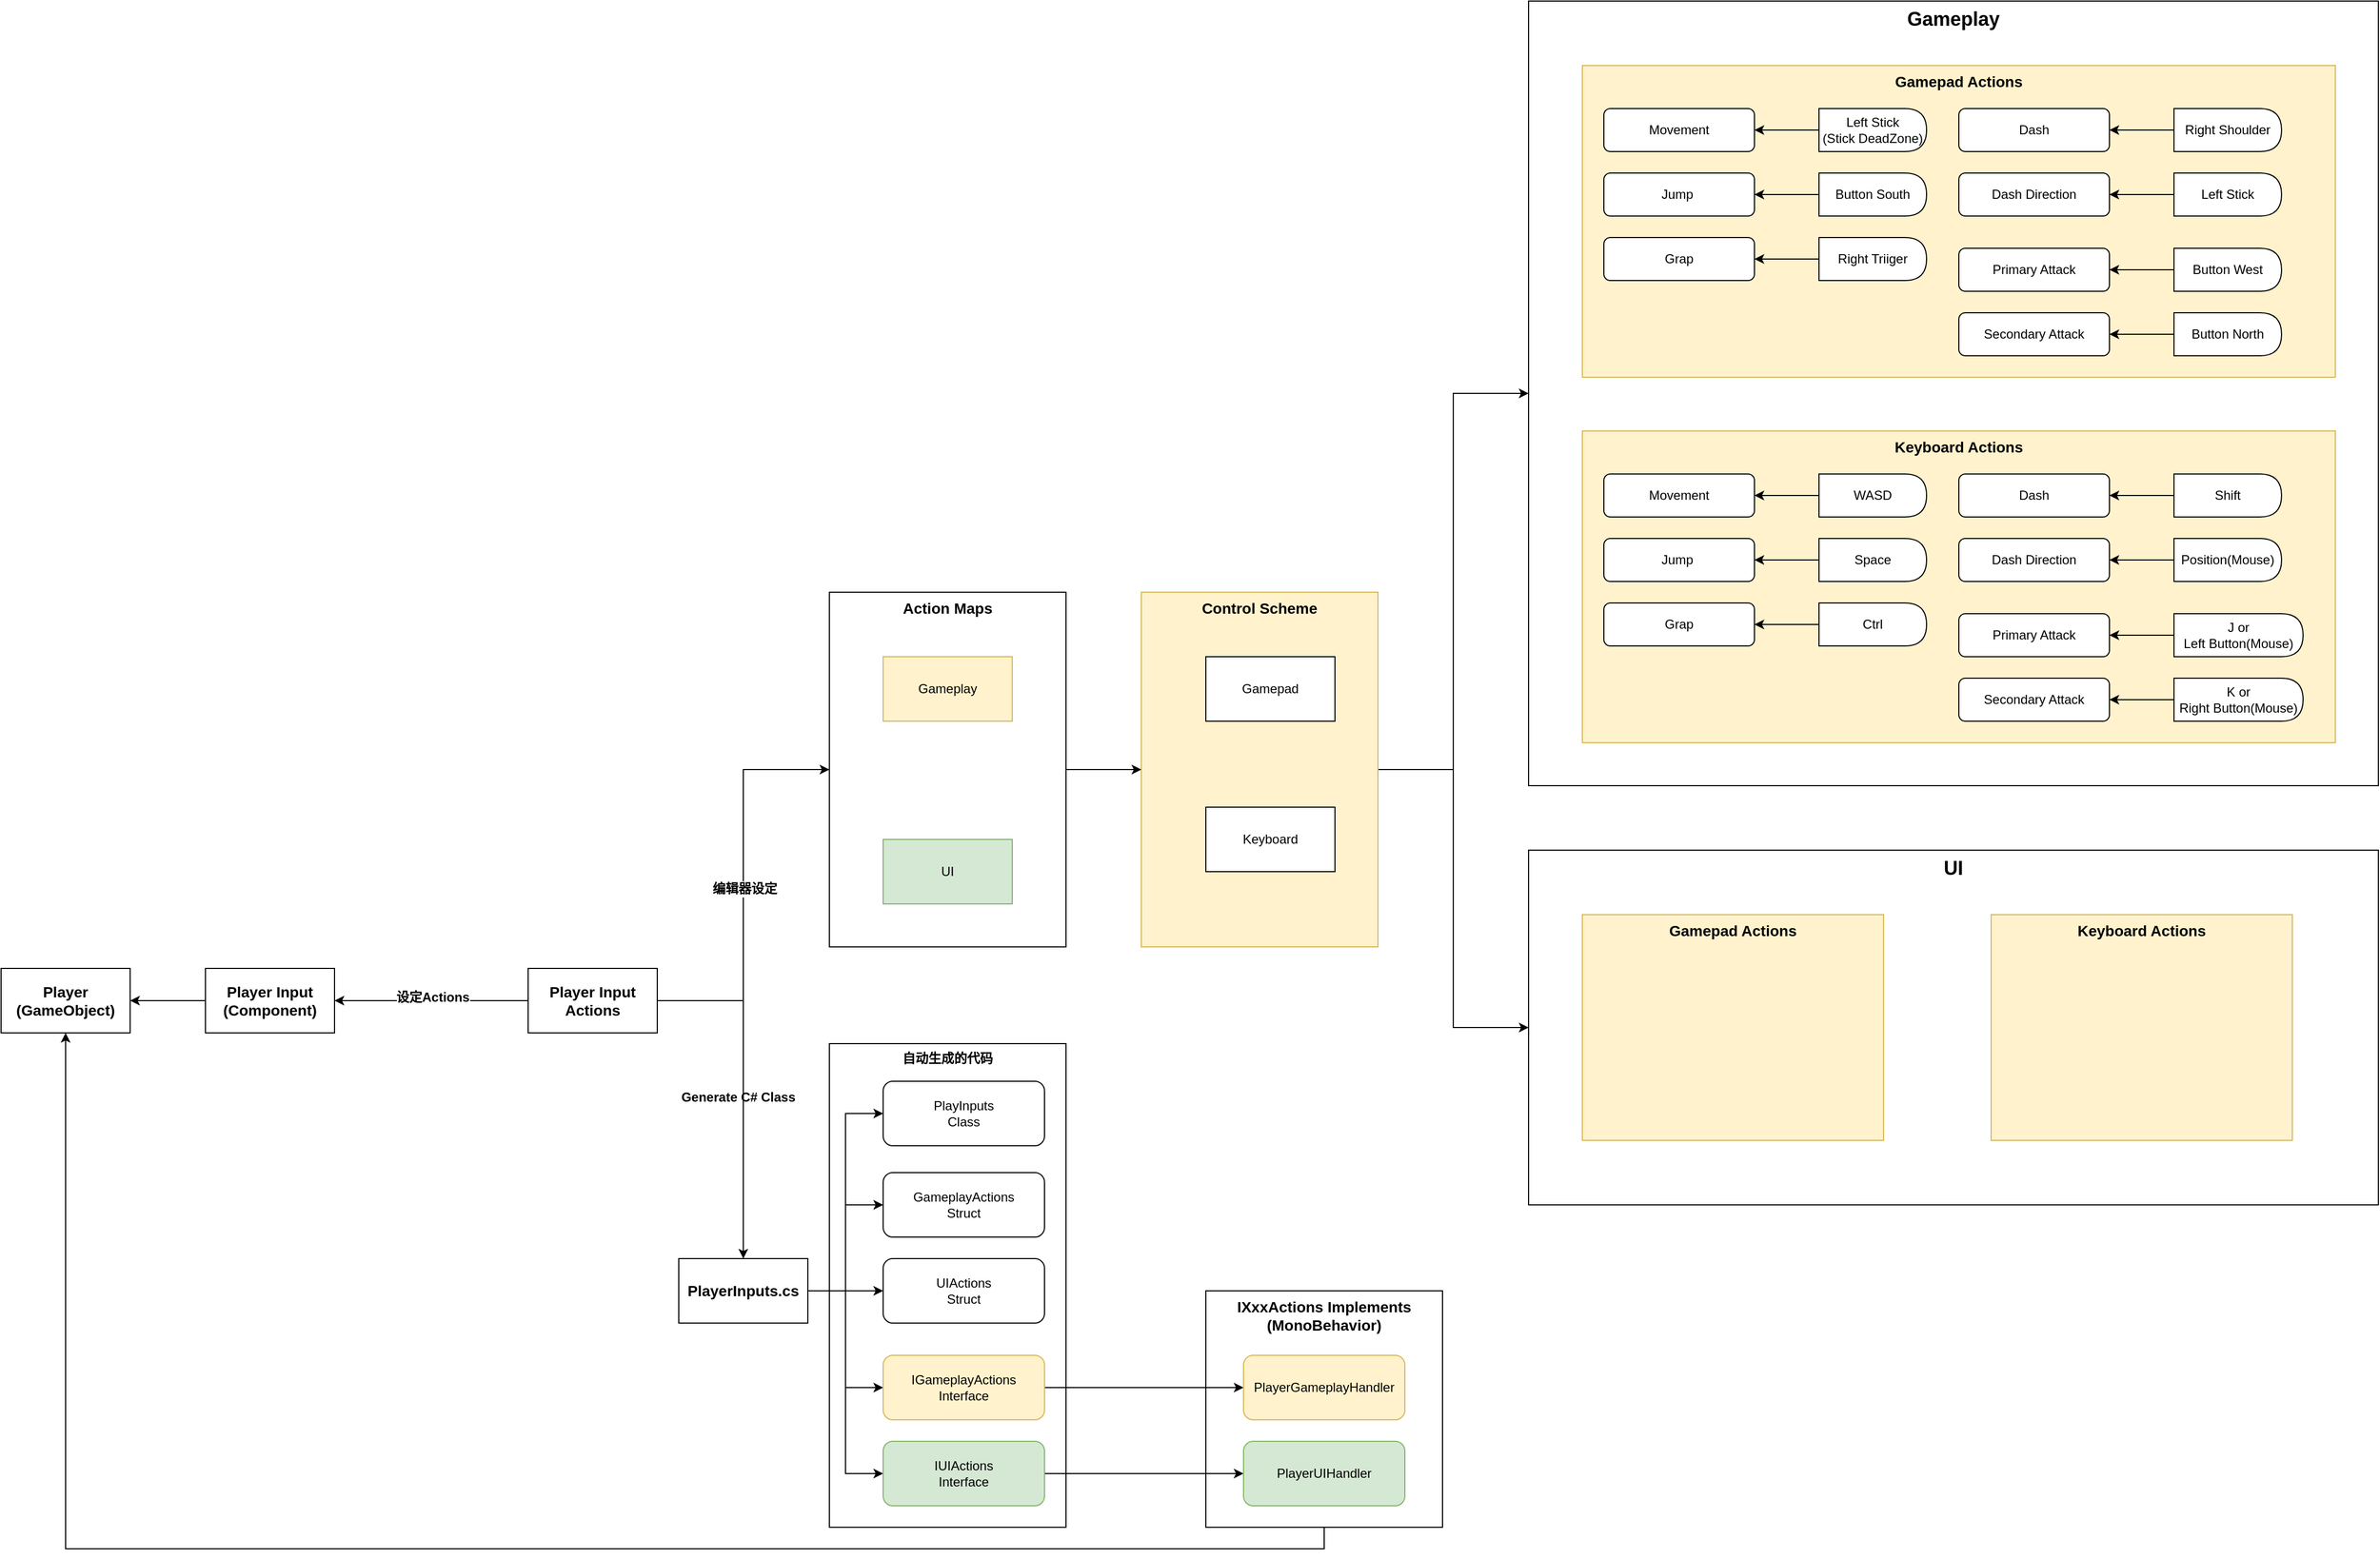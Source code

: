 <mxfile version="24.2.5" type="device">
  <diagram name="第 1 页" id="UuI1vkZILo6q9mctYVgG">
    <mxGraphModel dx="2261" dy="2005" grid="1" gridSize="10" guides="1" tooltips="1" connect="1" arrows="1" fold="1" page="1" pageScale="1" pageWidth="827" pageHeight="1169" math="0" shadow="0">
      <root>
        <mxCell id="0" />
        <mxCell id="1" parent="0" />
        <mxCell id="7FNraD77cqgYDRh4XpvD-102" value="Gameplay" style="rounded=0;whiteSpace=wrap;html=1;fontStyle=1;verticalAlign=top;fontSize=18;" vertex="1" parent="1">
          <mxGeometry x="950" y="-580" width="790" height="730" as="geometry" />
        </mxCell>
        <mxCell id="7FNraD77cqgYDRh4XpvD-151" style="edgeStyle=orthogonalEdgeStyle;rounded=0;orthogonalLoop=1;jettySize=auto;html=1;entryX=0.5;entryY=1;entryDx=0;entryDy=0;exitX=0.5;exitY=1;exitDx=0;exitDy=0;" edge="1" parent="1" source="7FNraD77cqgYDRh4XpvD-87" target="7FNraD77cqgYDRh4XpvD-150">
          <mxGeometry relative="1" as="geometry">
            <mxPoint x="610" y="840.0" as="sourcePoint" />
          </mxGeometry>
        </mxCell>
        <mxCell id="7FNraD77cqgYDRh4XpvD-87" value="IXxxActions Implements&lt;div&gt;(MonoBehavior)&lt;/div&gt;" style="rounded=0;whiteSpace=wrap;html=1;verticalAlign=top;fontStyle=1;fontSize=14;" vertex="1" parent="1">
          <mxGeometry x="650" y="620" width="220" height="220" as="geometry" />
        </mxCell>
        <mxCell id="7FNraD77cqgYDRh4XpvD-88" value="自动生成的代码" style="rounded=0;whiteSpace=wrap;html=1;verticalAlign=top;fontStyle=1" vertex="1" parent="1">
          <mxGeometry x="300" y="390" width="220" height="450" as="geometry" />
        </mxCell>
        <mxCell id="7FNraD77cqgYDRh4XpvD-103" style="edgeStyle=orthogonalEdgeStyle;rounded=0;orthogonalLoop=1;jettySize=auto;html=1;entryX=0;entryY=0.5;entryDx=0;entryDy=0;" edge="1" parent="1" source="7FNraD77cqgYDRh4XpvD-14" target="7FNraD77cqgYDRh4XpvD-102">
          <mxGeometry relative="1" as="geometry" />
        </mxCell>
        <mxCell id="7FNraD77cqgYDRh4XpvD-149" style="edgeStyle=orthogonalEdgeStyle;rounded=0;orthogonalLoop=1;jettySize=auto;html=1;" edge="1" parent="1" source="7FNraD77cqgYDRh4XpvD-14" target="7FNraD77cqgYDRh4XpvD-104">
          <mxGeometry relative="1" as="geometry" />
        </mxCell>
        <mxCell id="7FNraD77cqgYDRh4XpvD-14" value="Control Scheme" style="rounded=0;whiteSpace=wrap;html=1;verticalAlign=top;fillColor=#fff2cc;strokeColor=#d6b656;fontStyle=1;fontSize=14;" vertex="1" parent="1">
          <mxGeometry x="590" y="-30" width="220" height="330" as="geometry" />
        </mxCell>
        <mxCell id="7FNraD77cqgYDRh4XpvD-98" style="edgeStyle=orthogonalEdgeStyle;rounded=0;orthogonalLoop=1;jettySize=auto;html=1;entryX=0;entryY=0.5;entryDx=0;entryDy=0;" edge="1" parent="1" source="7FNraD77cqgYDRh4XpvD-6" target="7FNraD77cqgYDRh4XpvD-14">
          <mxGeometry relative="1" as="geometry" />
        </mxCell>
        <mxCell id="7FNraD77cqgYDRh4XpvD-6" value="Action Maps" style="rounded=0;whiteSpace=wrap;html=1;verticalAlign=top;fontStyle=1;fontSize=14;movable=1;resizable=1;rotatable=1;deletable=1;editable=1;locked=0;connectable=1;" vertex="1" parent="1">
          <mxGeometry x="300" y="-30" width="220" height="330" as="geometry" />
        </mxCell>
        <mxCell id="7FNraD77cqgYDRh4XpvD-75" style="edgeStyle=orthogonalEdgeStyle;rounded=0;orthogonalLoop=1;jettySize=auto;html=1;exitX=1;exitY=0.5;exitDx=0;exitDy=0;entryX=0.5;entryY=0;entryDx=0;entryDy=0;" edge="1" parent="1" source="7FNraD77cqgYDRh4XpvD-1" target="7FNraD77cqgYDRh4XpvD-74">
          <mxGeometry relative="1" as="geometry" />
        </mxCell>
        <mxCell id="7FNraD77cqgYDRh4XpvD-96" style="edgeStyle=orthogonalEdgeStyle;rounded=0;orthogonalLoop=1;jettySize=auto;html=1;entryX=0;entryY=0.5;entryDx=0;entryDy=0;" edge="1" parent="1" source="7FNraD77cqgYDRh4XpvD-1" target="7FNraD77cqgYDRh4XpvD-6">
          <mxGeometry relative="1" as="geometry" />
        </mxCell>
        <mxCell id="7FNraD77cqgYDRh4XpvD-101" value="编辑器设定" style="edgeLabel;html=1;align=center;verticalAlign=middle;resizable=0;points=[];fontStyle=1;fontSize=12;" vertex="1" connectable="0" parent="7FNraD77cqgYDRh4XpvD-96">
          <mxGeometry x="-0.019" y="-1" relative="1" as="geometry">
            <mxPoint as="offset" />
          </mxGeometry>
        </mxCell>
        <mxCell id="7FNraD77cqgYDRh4XpvD-154" style="edgeStyle=orthogonalEdgeStyle;rounded=0;orthogonalLoop=1;jettySize=auto;html=1;entryX=1;entryY=0.5;entryDx=0;entryDy=0;" edge="1" parent="1" source="7FNraD77cqgYDRh4XpvD-1" target="7FNraD77cqgYDRh4XpvD-152">
          <mxGeometry relative="1" as="geometry" />
        </mxCell>
        <mxCell id="7FNraD77cqgYDRh4XpvD-155" value="设定Actions" style="edgeLabel;html=1;align=center;verticalAlign=middle;resizable=0;points=[];fontStyle=1;fontSize=12;" vertex="1" connectable="0" parent="7FNraD77cqgYDRh4XpvD-154">
          <mxGeometry x="-0.009" y="-3" relative="1" as="geometry">
            <mxPoint as="offset" />
          </mxGeometry>
        </mxCell>
        <mxCell id="7FNraD77cqgYDRh4XpvD-1" value="Player Input Actions" style="rounded=0;whiteSpace=wrap;html=1;fontStyle=1;fontSize=14;" vertex="1" parent="1">
          <mxGeometry x="20" y="320" width="120" height="60" as="geometry" />
        </mxCell>
        <mxCell id="7FNraD77cqgYDRh4XpvD-2" value="Gameplay" style="rounded=0;whiteSpace=wrap;html=1;fillColor=#fff2cc;strokeColor=#d6b656;" vertex="1" parent="1">
          <mxGeometry x="350" y="30" width="120" height="60" as="geometry" />
        </mxCell>
        <mxCell id="7FNraD77cqgYDRh4XpvD-3" value="UI" style="rounded=0;whiteSpace=wrap;html=1;fillColor=#d5e8d4;strokeColor=#82b366;" vertex="1" parent="1">
          <mxGeometry x="350" y="200" width="120" height="60" as="geometry" />
        </mxCell>
        <mxCell id="7FNraD77cqgYDRh4XpvD-7" value="Gamepad Actions" style="rounded=0;whiteSpace=wrap;html=1;fillColor=#fff2cc;strokeColor=#d6b656;verticalAlign=top;movable=1;resizable=1;rotatable=1;deletable=1;editable=1;locked=0;connectable=1;fontStyle=1;fontSize=14;" vertex="1" parent="1">
          <mxGeometry x="1000" y="-520" width="700" height="290" as="geometry" />
        </mxCell>
        <mxCell id="7FNraD77cqgYDRh4XpvD-8" value="Gamepad" style="rounded=0;whiteSpace=wrap;html=1;" vertex="1" parent="1">
          <mxGeometry x="650" y="30" width="120" height="60" as="geometry" />
        </mxCell>
        <mxCell id="7FNraD77cqgYDRh4XpvD-9" value="Keyboard" style="rounded=0;whiteSpace=wrap;html=1;" vertex="1" parent="1">
          <mxGeometry x="650" y="170" width="120" height="60" as="geometry" />
        </mxCell>
        <mxCell id="7FNraD77cqgYDRh4XpvD-18" value="Movement" style="rounded=1;whiteSpace=wrap;html=1;" vertex="1" parent="1">
          <mxGeometry x="1020" y="-480" width="140" height="40" as="geometry" />
        </mxCell>
        <mxCell id="7FNraD77cqgYDRh4XpvD-24" value="Jump&amp;nbsp;" style="rounded=1;whiteSpace=wrap;html=1;" vertex="1" parent="1">
          <mxGeometry x="1020" y="-420" width="140" height="40" as="geometry" />
        </mxCell>
        <mxCell id="7FNraD77cqgYDRh4XpvD-26" value="" style="edgeStyle=orthogonalEdgeStyle;rounded=0;orthogonalLoop=1;jettySize=auto;html=1;" edge="1" parent="1" source="7FNraD77cqgYDRh4XpvD-25" target="7FNraD77cqgYDRh4XpvD-18">
          <mxGeometry relative="1" as="geometry" />
        </mxCell>
        <mxCell id="7FNraD77cqgYDRh4XpvD-25" value="Left Stick&lt;div&gt;(Stick DeadZone)&lt;/div&gt;" style="shape=delay;whiteSpace=wrap;html=1;" vertex="1" parent="1">
          <mxGeometry x="1220" y="-480" width="100" height="40" as="geometry" />
        </mxCell>
        <mxCell id="7FNraD77cqgYDRh4XpvD-40" style="edgeStyle=orthogonalEdgeStyle;rounded=0;orthogonalLoop=1;jettySize=auto;html=1;exitX=0;exitY=0.5;exitDx=0;exitDy=0;entryX=1;entryY=0.5;entryDx=0;entryDy=0;" edge="1" parent="1" source="7FNraD77cqgYDRh4XpvD-27" target="7FNraD77cqgYDRh4XpvD-24">
          <mxGeometry relative="1" as="geometry" />
        </mxCell>
        <mxCell id="7FNraD77cqgYDRh4XpvD-27" value="Button South" style="shape=delay;whiteSpace=wrap;html=1;" vertex="1" parent="1">
          <mxGeometry x="1220" y="-420" width="100" height="40" as="geometry" />
        </mxCell>
        <mxCell id="7FNraD77cqgYDRh4XpvD-28" value="Grap" style="rounded=1;whiteSpace=wrap;html=1;" vertex="1" parent="1">
          <mxGeometry x="1020" y="-360" width="140" height="40" as="geometry" />
        </mxCell>
        <mxCell id="7FNraD77cqgYDRh4XpvD-41" style="edgeStyle=orthogonalEdgeStyle;rounded=0;orthogonalLoop=1;jettySize=auto;html=1;exitX=0;exitY=0.5;exitDx=0;exitDy=0;entryX=1;entryY=0.5;entryDx=0;entryDy=0;" edge="1" parent="1" source="7FNraD77cqgYDRh4XpvD-29" target="7FNraD77cqgYDRh4XpvD-28">
          <mxGeometry relative="1" as="geometry" />
        </mxCell>
        <mxCell id="7FNraD77cqgYDRh4XpvD-29" value="Right Triiger" style="shape=delay;whiteSpace=wrap;html=1;" vertex="1" parent="1">
          <mxGeometry x="1220" y="-360" width="100" height="40" as="geometry" />
        </mxCell>
        <mxCell id="7FNraD77cqgYDRh4XpvD-30" value="Primary Attack" style="rounded=1;whiteSpace=wrap;html=1;" vertex="1" parent="1">
          <mxGeometry x="1350" y="-350" width="140" height="40" as="geometry" />
        </mxCell>
        <mxCell id="7FNraD77cqgYDRh4XpvD-42" style="edgeStyle=orthogonalEdgeStyle;rounded=0;orthogonalLoop=1;jettySize=auto;html=1;exitX=0;exitY=0.5;exitDx=0;exitDy=0;entryX=1;entryY=0.5;entryDx=0;entryDy=0;" edge="1" parent="1" source="7FNraD77cqgYDRh4XpvD-31" target="7FNraD77cqgYDRh4XpvD-30">
          <mxGeometry relative="1" as="geometry" />
        </mxCell>
        <mxCell id="7FNraD77cqgYDRh4XpvD-31" value="Button West" style="shape=delay;whiteSpace=wrap;html=1;" vertex="1" parent="1">
          <mxGeometry x="1550" y="-350" width="100" height="40" as="geometry" />
        </mxCell>
        <mxCell id="7FNraD77cqgYDRh4XpvD-32" value="Secondary Attack" style="rounded=1;whiteSpace=wrap;html=1;" vertex="1" parent="1">
          <mxGeometry x="1350" y="-290" width="140" height="40" as="geometry" />
        </mxCell>
        <mxCell id="7FNraD77cqgYDRh4XpvD-43" style="edgeStyle=orthogonalEdgeStyle;rounded=0;orthogonalLoop=1;jettySize=auto;html=1;exitX=0;exitY=0.5;exitDx=0;exitDy=0;entryX=1;entryY=0.5;entryDx=0;entryDy=0;" edge="1" parent="1" source="7FNraD77cqgYDRh4XpvD-33" target="7FNraD77cqgYDRh4XpvD-32">
          <mxGeometry relative="1" as="geometry" />
        </mxCell>
        <mxCell id="7FNraD77cqgYDRh4XpvD-33" value="Button North" style="shape=delay;whiteSpace=wrap;html=1;" vertex="1" parent="1">
          <mxGeometry x="1550" y="-290" width="100" height="40" as="geometry" />
        </mxCell>
        <mxCell id="7FNraD77cqgYDRh4XpvD-36" value="Dash" style="rounded=1;whiteSpace=wrap;html=1;" vertex="1" parent="1">
          <mxGeometry x="1350" y="-480" width="140" height="40" as="geometry" />
        </mxCell>
        <mxCell id="7FNraD77cqgYDRh4XpvD-44" style="edgeStyle=orthogonalEdgeStyle;rounded=0;orthogonalLoop=1;jettySize=auto;html=1;exitX=0;exitY=0.5;exitDx=0;exitDy=0;entryX=1;entryY=0.5;entryDx=0;entryDy=0;" edge="1" parent="1" source="7FNraD77cqgYDRh4XpvD-37" target="7FNraD77cqgYDRh4XpvD-36">
          <mxGeometry relative="1" as="geometry" />
        </mxCell>
        <mxCell id="7FNraD77cqgYDRh4XpvD-37" value="Right Shoulder" style="shape=delay;whiteSpace=wrap;html=1;" vertex="1" parent="1">
          <mxGeometry x="1550" y="-480" width="100" height="40" as="geometry" />
        </mxCell>
        <mxCell id="7FNraD77cqgYDRh4XpvD-38" value="Dash Direction" style="rounded=1;whiteSpace=wrap;html=1;" vertex="1" parent="1">
          <mxGeometry x="1350" y="-420" width="140" height="40" as="geometry" />
        </mxCell>
        <mxCell id="7FNraD77cqgYDRh4XpvD-45" style="edgeStyle=orthogonalEdgeStyle;rounded=0;orthogonalLoop=1;jettySize=auto;html=1;exitX=0;exitY=0.5;exitDx=0;exitDy=0;entryX=1;entryY=0.5;entryDx=0;entryDy=0;" edge="1" parent="1" source="7FNraD77cqgYDRh4XpvD-39" target="7FNraD77cqgYDRh4XpvD-38">
          <mxGeometry relative="1" as="geometry" />
        </mxCell>
        <mxCell id="7FNraD77cqgYDRh4XpvD-39" value="Left Stick" style="shape=delay;whiteSpace=wrap;html=1;" vertex="1" parent="1">
          <mxGeometry x="1550" y="-420" width="100" height="40" as="geometry" />
        </mxCell>
        <mxCell id="7FNraD77cqgYDRh4XpvD-51" value="Keyboard Actions" style="rounded=0;whiteSpace=wrap;html=1;fillColor=#fff2cc;strokeColor=#d6b656;verticalAlign=top;movable=1;resizable=1;rotatable=1;deletable=1;editable=1;locked=0;connectable=1;fontStyle=1;fontSize=14;" vertex="1" parent="1">
          <mxGeometry x="1000" y="-180" width="700" height="290" as="geometry" />
        </mxCell>
        <mxCell id="7FNraD77cqgYDRh4XpvD-52" value="Movement" style="rounded=1;whiteSpace=wrap;html=1;" vertex="1" parent="1">
          <mxGeometry x="1020" y="-140" width="140" height="40" as="geometry" />
        </mxCell>
        <mxCell id="7FNraD77cqgYDRh4XpvD-53" value="Jump&amp;nbsp;" style="rounded=1;whiteSpace=wrap;html=1;" vertex="1" parent="1">
          <mxGeometry x="1020" y="-80" width="140" height="40" as="geometry" />
        </mxCell>
        <mxCell id="7FNraD77cqgYDRh4XpvD-54" value="" style="edgeStyle=orthogonalEdgeStyle;rounded=0;orthogonalLoop=1;jettySize=auto;html=1;" edge="1" parent="1" source="7FNraD77cqgYDRh4XpvD-55" target="7FNraD77cqgYDRh4XpvD-52">
          <mxGeometry relative="1" as="geometry" />
        </mxCell>
        <mxCell id="7FNraD77cqgYDRh4XpvD-55" value="WASD" style="shape=delay;whiteSpace=wrap;html=1;" vertex="1" parent="1">
          <mxGeometry x="1220" y="-140" width="100" height="40" as="geometry" />
        </mxCell>
        <mxCell id="7FNraD77cqgYDRh4XpvD-56" style="edgeStyle=orthogonalEdgeStyle;rounded=0;orthogonalLoop=1;jettySize=auto;html=1;exitX=0;exitY=0.5;exitDx=0;exitDy=0;entryX=1;entryY=0.5;entryDx=0;entryDy=0;" edge="1" parent="1" source="7FNraD77cqgYDRh4XpvD-57" target="7FNraD77cqgYDRh4XpvD-53">
          <mxGeometry relative="1" as="geometry" />
        </mxCell>
        <mxCell id="7FNraD77cqgYDRh4XpvD-57" value="Space" style="shape=delay;whiteSpace=wrap;html=1;" vertex="1" parent="1">
          <mxGeometry x="1220" y="-80" width="100" height="40" as="geometry" />
        </mxCell>
        <mxCell id="7FNraD77cqgYDRh4XpvD-58" value="Grap" style="rounded=1;whiteSpace=wrap;html=1;" vertex="1" parent="1">
          <mxGeometry x="1020" y="-20" width="140" height="40" as="geometry" />
        </mxCell>
        <mxCell id="7FNraD77cqgYDRh4XpvD-59" style="edgeStyle=orthogonalEdgeStyle;rounded=0;orthogonalLoop=1;jettySize=auto;html=1;exitX=0;exitY=0.5;exitDx=0;exitDy=0;entryX=1;entryY=0.5;entryDx=0;entryDy=0;" edge="1" parent="1" source="7FNraD77cqgYDRh4XpvD-60" target="7FNraD77cqgYDRh4XpvD-58">
          <mxGeometry relative="1" as="geometry" />
        </mxCell>
        <mxCell id="7FNraD77cqgYDRh4XpvD-60" value="Ctrl" style="shape=delay;whiteSpace=wrap;html=1;" vertex="1" parent="1">
          <mxGeometry x="1220" y="-20" width="100" height="40" as="geometry" />
        </mxCell>
        <mxCell id="7FNraD77cqgYDRh4XpvD-61" value="Primary Attack" style="rounded=1;whiteSpace=wrap;html=1;" vertex="1" parent="1">
          <mxGeometry x="1350" y="-10" width="140" height="40" as="geometry" />
        </mxCell>
        <mxCell id="7FNraD77cqgYDRh4XpvD-62" style="edgeStyle=orthogonalEdgeStyle;rounded=0;orthogonalLoop=1;jettySize=auto;html=1;exitX=0;exitY=0.5;exitDx=0;exitDy=0;entryX=1;entryY=0.5;entryDx=0;entryDy=0;" edge="1" parent="1" source="7FNraD77cqgYDRh4XpvD-63" target="7FNraD77cqgYDRh4XpvD-61">
          <mxGeometry relative="1" as="geometry" />
        </mxCell>
        <mxCell id="7FNraD77cqgYDRh4XpvD-63" value="J or&lt;div&gt;Left Button(Mouse)&lt;/div&gt;" style="shape=delay;whiteSpace=wrap;html=1;" vertex="1" parent="1">
          <mxGeometry x="1550" y="-10" width="120" height="40" as="geometry" />
        </mxCell>
        <mxCell id="7FNraD77cqgYDRh4XpvD-64" value="Secondary Attack" style="rounded=1;whiteSpace=wrap;html=1;" vertex="1" parent="1">
          <mxGeometry x="1350" y="50" width="140" height="40" as="geometry" />
        </mxCell>
        <mxCell id="7FNraD77cqgYDRh4XpvD-65" style="edgeStyle=orthogonalEdgeStyle;rounded=0;orthogonalLoop=1;jettySize=auto;html=1;exitX=0;exitY=0.5;exitDx=0;exitDy=0;entryX=1;entryY=0.5;entryDx=0;entryDy=0;" edge="1" parent="1" source="7FNraD77cqgYDRh4XpvD-66" target="7FNraD77cqgYDRh4XpvD-64">
          <mxGeometry relative="1" as="geometry" />
        </mxCell>
        <mxCell id="7FNraD77cqgYDRh4XpvD-66" value="K or&lt;div&gt;Right Button(Mouse)&lt;/div&gt;" style="shape=delay;whiteSpace=wrap;html=1;" vertex="1" parent="1">
          <mxGeometry x="1550" y="50" width="120" height="40" as="geometry" />
        </mxCell>
        <mxCell id="7FNraD77cqgYDRh4XpvD-67" value="Dash" style="rounded=1;whiteSpace=wrap;html=1;" vertex="1" parent="1">
          <mxGeometry x="1350" y="-140" width="140" height="40" as="geometry" />
        </mxCell>
        <mxCell id="7FNraD77cqgYDRh4XpvD-68" style="edgeStyle=orthogonalEdgeStyle;rounded=0;orthogonalLoop=1;jettySize=auto;html=1;exitX=0;exitY=0.5;exitDx=0;exitDy=0;entryX=1;entryY=0.5;entryDx=0;entryDy=0;" edge="1" parent="1" source="7FNraD77cqgYDRh4XpvD-69" target="7FNraD77cqgYDRh4XpvD-67">
          <mxGeometry relative="1" as="geometry" />
        </mxCell>
        <mxCell id="7FNraD77cqgYDRh4XpvD-69" value="Shift" style="shape=delay;whiteSpace=wrap;html=1;" vertex="1" parent="1">
          <mxGeometry x="1550" y="-140" width="100" height="40" as="geometry" />
        </mxCell>
        <mxCell id="7FNraD77cqgYDRh4XpvD-70" value="Dash Direction" style="rounded=1;whiteSpace=wrap;html=1;" vertex="1" parent="1">
          <mxGeometry x="1350" y="-80" width="140" height="40" as="geometry" />
        </mxCell>
        <mxCell id="7FNraD77cqgYDRh4XpvD-71" style="edgeStyle=orthogonalEdgeStyle;rounded=0;orthogonalLoop=1;jettySize=auto;html=1;exitX=0;exitY=0.5;exitDx=0;exitDy=0;entryX=1;entryY=0.5;entryDx=0;entryDy=0;" edge="1" parent="1" source="7FNraD77cqgYDRh4XpvD-72" target="7FNraD77cqgYDRh4XpvD-70">
          <mxGeometry relative="1" as="geometry" />
        </mxCell>
        <mxCell id="7FNraD77cqgYDRh4XpvD-72" value="Position(Mouse)" style="shape=delay;whiteSpace=wrap;html=1;" vertex="1" parent="1">
          <mxGeometry x="1550" y="-80" width="100" height="40" as="geometry" />
        </mxCell>
        <mxCell id="7FNraD77cqgYDRh4XpvD-82" style="edgeStyle=orthogonalEdgeStyle;rounded=0;orthogonalLoop=1;jettySize=auto;html=1;exitX=1;exitY=0.5;exitDx=0;exitDy=0;entryX=0;entryY=0.5;entryDx=0;entryDy=0;" edge="1" parent="1" source="7FNraD77cqgYDRh4XpvD-74" target="7FNraD77cqgYDRh4XpvD-77">
          <mxGeometry relative="1" as="geometry" />
        </mxCell>
        <mxCell id="7FNraD77cqgYDRh4XpvD-83" style="edgeStyle=orthogonalEdgeStyle;rounded=0;orthogonalLoop=1;jettySize=auto;html=1;entryX=0;entryY=0.5;entryDx=0;entryDy=0;" edge="1" parent="1" source="7FNraD77cqgYDRh4XpvD-74" target="7FNraD77cqgYDRh4XpvD-78">
          <mxGeometry relative="1" as="geometry" />
        </mxCell>
        <mxCell id="7FNraD77cqgYDRh4XpvD-84" style="edgeStyle=orthogonalEdgeStyle;rounded=0;orthogonalLoop=1;jettySize=auto;html=1;entryX=0;entryY=0.5;entryDx=0;entryDy=0;" edge="1" parent="1" source="7FNraD77cqgYDRh4XpvD-74" target="7FNraD77cqgYDRh4XpvD-81">
          <mxGeometry relative="1" as="geometry" />
        </mxCell>
        <mxCell id="7FNraD77cqgYDRh4XpvD-85" style="edgeStyle=orthogonalEdgeStyle;rounded=0;orthogonalLoop=1;jettySize=auto;html=1;entryX=0;entryY=0.5;entryDx=0;entryDy=0;" edge="1" parent="1" source="7FNraD77cqgYDRh4XpvD-74" target="7FNraD77cqgYDRh4XpvD-79">
          <mxGeometry relative="1" as="geometry" />
        </mxCell>
        <mxCell id="7FNraD77cqgYDRh4XpvD-86" style="edgeStyle=orthogonalEdgeStyle;rounded=0;orthogonalLoop=1;jettySize=auto;html=1;entryX=0;entryY=0.5;entryDx=0;entryDy=0;" edge="1" parent="1" source="7FNraD77cqgYDRh4XpvD-74" target="7FNraD77cqgYDRh4XpvD-80">
          <mxGeometry relative="1" as="geometry" />
        </mxCell>
        <mxCell id="7FNraD77cqgYDRh4XpvD-74" value="PlayerInputs.cs" style="rounded=0;whiteSpace=wrap;html=1;fontStyle=1;fontSize=14;" vertex="1" parent="1">
          <mxGeometry x="160" y="590" width="120" height="60" as="geometry" />
        </mxCell>
        <mxCell id="7FNraD77cqgYDRh4XpvD-77" value="PlayInputs&lt;div&gt;Class&lt;/div&gt;" style="rounded=1;whiteSpace=wrap;html=1;" vertex="1" parent="1">
          <mxGeometry x="350" y="425" width="150" height="60" as="geometry" />
        </mxCell>
        <mxCell id="7FNraD77cqgYDRh4XpvD-78" value="GameplayActions&lt;div&gt;Struct&lt;/div&gt;" style="rounded=1;whiteSpace=wrap;html=1;" vertex="1" parent="1">
          <mxGeometry x="350" y="510" width="150" height="60" as="geometry" />
        </mxCell>
        <mxCell id="7FNraD77cqgYDRh4XpvD-99" style="edgeStyle=orthogonalEdgeStyle;rounded=0;orthogonalLoop=1;jettySize=auto;html=1;entryX=0;entryY=0.5;entryDx=0;entryDy=0;" edge="1" parent="1" source="7FNraD77cqgYDRh4XpvD-79" target="7FNraD77cqgYDRh4XpvD-90">
          <mxGeometry relative="1" as="geometry" />
        </mxCell>
        <mxCell id="7FNraD77cqgYDRh4XpvD-79" value="IGameplayActions&lt;div&gt;Interface&lt;/div&gt;" style="rounded=1;whiteSpace=wrap;html=1;fillColor=#fff2cc;strokeColor=#d6b656;" vertex="1" parent="1">
          <mxGeometry x="350" y="680" width="150" height="60" as="geometry" />
        </mxCell>
        <mxCell id="7FNraD77cqgYDRh4XpvD-100" style="edgeStyle=orthogonalEdgeStyle;rounded=0;orthogonalLoop=1;jettySize=auto;html=1;entryX=0;entryY=0.5;entryDx=0;entryDy=0;" edge="1" parent="1" source="7FNraD77cqgYDRh4XpvD-80" target="7FNraD77cqgYDRh4XpvD-91">
          <mxGeometry relative="1" as="geometry" />
        </mxCell>
        <mxCell id="7FNraD77cqgYDRh4XpvD-80" value="IUIActions&lt;div&gt;Interface&lt;/div&gt;" style="rounded=1;whiteSpace=wrap;html=1;fillColor=#d5e8d4;strokeColor=#82b366;" vertex="1" parent="1">
          <mxGeometry x="350" y="760" width="150" height="60" as="geometry" />
        </mxCell>
        <mxCell id="7FNraD77cqgYDRh4XpvD-81" value="UIActions&lt;div&gt;Struct&lt;/div&gt;" style="rounded=1;whiteSpace=wrap;html=1;" vertex="1" parent="1">
          <mxGeometry x="350" y="590" width="150" height="60" as="geometry" />
        </mxCell>
        <mxCell id="7FNraD77cqgYDRh4XpvD-90" value="PlayerGameplayHandler" style="rounded=1;whiteSpace=wrap;html=1;fillColor=#fff2cc;strokeColor=#d6b656;" vertex="1" parent="1">
          <mxGeometry x="685" y="680" width="150" height="60" as="geometry" />
        </mxCell>
        <mxCell id="7FNraD77cqgYDRh4XpvD-91" value="PlayerUIHandler" style="rounded=1;whiteSpace=wrap;html=1;fillColor=#d5e8d4;strokeColor=#82b366;" vertex="1" parent="1">
          <mxGeometry x="685" y="760" width="150" height="60" as="geometry" />
        </mxCell>
        <mxCell id="7FNraD77cqgYDRh4XpvD-76" value="Generate C# Class" style="text;html=1;align=center;verticalAlign=middle;resizable=0;points=[];autosize=1;strokeColor=none;fillColor=none;fontStyle=1;rounded=0;shadow=0;strokeWidth=1;dashed=1;" vertex="1" parent="1">
          <mxGeometry x="150" y="425" width="130" height="30" as="geometry" />
        </mxCell>
        <mxCell id="7FNraD77cqgYDRh4XpvD-104" value="UI" style="rounded=0;whiteSpace=wrap;html=1;fontStyle=1;verticalAlign=top;fontSize=18;" vertex="1" parent="1">
          <mxGeometry x="950" y="210" width="790" height="330" as="geometry" />
        </mxCell>
        <mxCell id="7FNraD77cqgYDRh4XpvD-105" value="Gamepad Actions" style="rounded=0;whiteSpace=wrap;html=1;fillColor=#fff2cc;strokeColor=#d6b656;verticalAlign=top;movable=1;resizable=1;rotatable=1;deletable=1;editable=1;locked=0;connectable=1;fontStyle=1;fontSize=14;" vertex="1" parent="1">
          <mxGeometry x="1000" y="270" width="280" height="210" as="geometry" />
        </mxCell>
        <mxCell id="7FNraD77cqgYDRh4XpvD-127" value="Keyboard Actions" style="rounded=0;whiteSpace=wrap;html=1;fillColor=#fff2cc;strokeColor=#d6b656;verticalAlign=top;movable=1;resizable=1;rotatable=1;deletable=1;editable=1;locked=0;connectable=1;fontStyle=1;fontSize=14;" vertex="1" parent="1">
          <mxGeometry x="1380" y="270" width="280" height="210" as="geometry" />
        </mxCell>
        <mxCell id="7FNraD77cqgYDRh4XpvD-150" value="Player&lt;div&gt;(GameObject)&lt;/div&gt;" style="rounded=0;whiteSpace=wrap;html=1;fontStyle=1;fontSize=14;" vertex="1" parent="1">
          <mxGeometry x="-470" y="320" width="120" height="60" as="geometry" />
        </mxCell>
        <mxCell id="7FNraD77cqgYDRh4XpvD-153" style="edgeStyle=orthogonalEdgeStyle;rounded=0;orthogonalLoop=1;jettySize=auto;html=1;entryX=1;entryY=0.5;entryDx=0;entryDy=0;" edge="1" parent="1" source="7FNraD77cqgYDRh4XpvD-152" target="7FNraD77cqgYDRh4XpvD-150">
          <mxGeometry relative="1" as="geometry" />
        </mxCell>
        <mxCell id="7FNraD77cqgYDRh4XpvD-152" value="Player Input&lt;div&gt;(Component)&lt;/div&gt;" style="rounded=0;whiteSpace=wrap;html=1;fontStyle=1;fontSize=14;" vertex="1" parent="1">
          <mxGeometry x="-280" y="320" width="120" height="60" as="geometry" />
        </mxCell>
      </root>
    </mxGraphModel>
  </diagram>
</mxfile>
